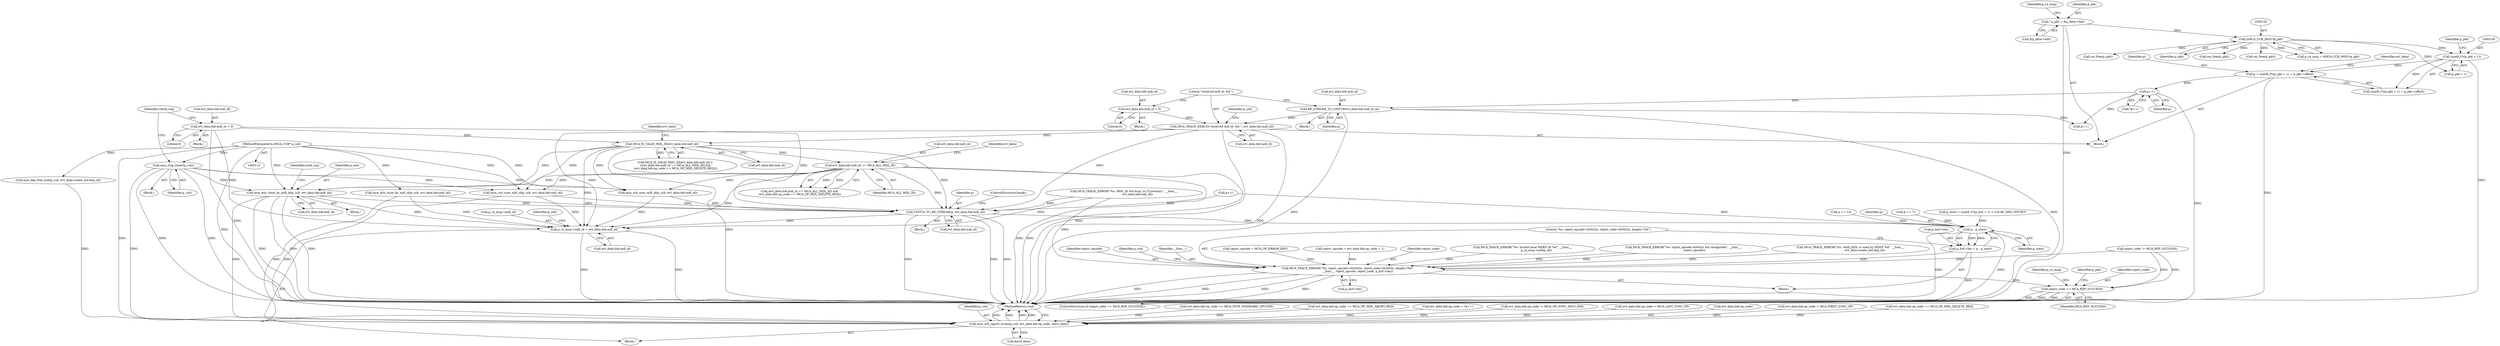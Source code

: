 digraph "0_Android_5216e6120160b28d76e9ee4dff9995e772647511@API" {
"1000574" [label="(Call,mca_dcb_close_by_mdl_id(p_ccb, evt_data.hdr.mdl_id))"];
"1000345" [label="(Call,mca_stop_timer(p_ccb))"];
"1000113" [label="(MethodParameterIn,tMCA_CCB* p_ccb)"];
"1000423" [label="(Call,MCA_IS_VALID_MDL_ID(evt_data.hdr.mdl_id))"];
"1000395" [label="(Call,evt_data.hdr.mdl_id = 0)"];
"1000209" [label="(Call,MCA_TRACE_DEBUG(\"received mdl id: %d \", evt_data.hdr.mdl_id))"];
"1000190" [label="(Call,BE_STREAM_TO_UINT16(evt_data.hdr.mdl_id, p))"];
"1000172" [label="(Call,p++)"];
"1000154" [label="(Call,p = (uint8_t*)(p_pkt + 1) + p_pkt->offset)"];
"1000157" [label="(Call,(uint8_t*)(p_pkt + 1))"];
"1000151" [label="(Call,(tMCA_CCB_MSG*)p_pkt)"];
"1000117" [label="(Call,* p_pkt = &p_data->hdr)"];
"1000202" [label="(Call,evt_data.hdr.mdl_id = 0)"];
"1000430" [label="(Call,evt_data.hdr.mdl_id == MCA_ALL_MDL_ID)"];
"1000648" [label="(Call,UINT16_TO_BE_STREAM(p, evt_data.hdr.mdl_id))"];
"1000690" [label="(Call,p - p_start)"];
"1000686" [label="(Call,p_buf->len = p - p_start)"];
"1000693" [label="(Call,MCA_TRACE_ERROR(\"%s: reject_opcode=0x%02x, reject_code=0x%02x, length=%d\",\n                      __func__, reject_opcode, reject_code, p_buf->len))"];
"1000711" [label="(Call,reject_code == MCA_RSP_SUCCESS)"];
"1000724" [label="(Call,p_rx_msg->mdl_id = evt_data.hdr.mdl_id)"];
"1000748" [label="(Call,mca_ccb_report_event(p_ccb, evt_data.hdr.op_code, &evt_data))"];
"1000219" [label="(Identifier,p_ccb)"];
"1000694" [label="(Literal,\"%s: reject_opcode=0x%02x, reject_code=0x%02x, length=%d\")"];
"1000129" [label="(Identifier,p_rx_msg)"];
"1000211" [label="(Call,evt_data.hdr.mdl_id)"];
"1000119" [label="(Call,&p_data->hdr)"];
"1000454" [label="(Block,)"];
"1000670" [label="(Call,p += 14)"];
"1000202" [label="(Call,evt_data.hdr.mdl_id = 0)"];
"1000436" [label="(Identifier,MCA_ALL_MDL_ID)"];
"1000208" [label="(Literal,0)"];
"1000422" [label="(Call,MCA_IS_VALID_MDL_ID(evt_data.hdr.mdl_id) ||\n ((evt_data.hdr.mdl_id == MCA_ALL_MDL_ID) &&\n (evt_data.hdr.op_code == MCA_OP_MDL_DELETE_REQ)))"];
"1000392" [label="(Call,reject_opcode = MCA_OP_ERROR_RSP)"];
"1000749" [label="(Identifier,p_ccb)"];
"1000556" [label="(Call,MCA_TRACE_ERROR(\"%s: MDL_ID %d busy, in CL(reconn)\", __func__,\n                              evt_data.hdr.mdl_id))"];
"1000431" [label="(Call,evt_data.hdr.mdl_id)"];
"1000210" [label="(Literal,\"received mdl id: %d \")"];
"1000514" [label="(Call,mca_dcb_close_by_mdl_id(p_ccb, evt_data.hdr.mdl_id))"];
"1000758" [label="(Call,osi_free(p_pkt))"];
"1000155" [label="(Identifier,p)"];
"1000346" [label="(Identifier,p_ccb)"];
"1000588" [label="(Call,reject_code != MCA_RSP_SUCCESS)"];
"1000174" [label="(Call,reject_opcode = evt_data.hdr.op_code + 1)"];
"1000582" [label="(Identifier,send_rsp)"];
"1000755" [label="(Call,&evt_data)"];
"1000575" [label="(Identifier,p_ccb)"];
"1000209" [label="(Call,MCA_TRACE_DEBUG(\"received mdl id: %d \", evt_data.hdr.mdl_id))"];
"1000697" [label="(Identifier,reject_code)"];
"1000493" [label="(Call,MCA_TRACE_ERROR(\"%s: Invalid local MDEP ID %d\", __func__,\n                              p_rx_msg->mdep_id))"];
"1000154" [label="(Call,p = (uint8_t*)(p_pkt + 1) + p_pkt->offset)"];
"1000151" [label="(Call,(tMCA_CCB_MSG*)p_pkt)"];
"1000306" [label="(Block,)"];
"1000633" [label="(Call,p++)"];
"1000675" [label="(Call,MCA_TRACE_ERROR(\"%s: reject_opcode 0x%02x not recognized\", __func__,\n                        reject_opcode))"];
"1000725" [label="(Call,p_rx_msg->mdl_id)"];
"1000118" [label="(Identifier,p_pkt)"];
"1000690" [label="(Call,p - p_start)"];
"1000149" [label="(Call,p_rx_msg = (tMCA_CCB_MSG*)p_pkt)"];
"1000534" [label="(Call,MCA_TRACE_ERROR(\"%s: MAX_MDL is used by MDEP %d\", __func__,\n                                evt_data.create_ind.dep_id))"];
"1000691" [label="(Identifier,p)"];
"1000661" [label="(Call,p += 7)"];
"1000760" [label="(MethodReturn,void)"];
"1000713" [label="(Identifier,MCA_RSP_SUCCESS)"];
"1000696" [label="(Identifier,reject_opcode)"];
"1000748" [label="(Call,mca_ccb_report_event(p_ccb, evt_data.hdr.op_code, &evt_data))"];
"1000345" [label="(Call,mca_stop_timer(p_ccb))"];
"1000172" [label="(Call,p++)"];
"1000401" [label="(Literal,0)"];
"1000115" [label="(Block,)"];
"1000173" [label="(Identifier,p)"];
"1000728" [label="(Call,evt_data.hdr.mdl_id)"];
"1000370" [label="(Call,evt_data.hdr.op_code >= MCA_NUM_STANDARD_OPCODE)"];
"1000703" [label="(Identifier,p_ccb)"];
"1000717" [label="(Identifier,p_rx_msg)"];
"1000714" [label="(Block,)"];
"1000649" [label="(Identifier,p)"];
"1000686" [label="(Call,p_buf->len = p - p_start)"];
"1000642" [label="(Block,)"];
"1000232" [label="(Call,evt_data.hdr.op_code == MCA_OP_MDL_ABORT_REQ)"];
"1000687" [label="(Call,p_buf->len)"];
"1000440" [label="(Identifier,evt_data)"];
"1000113" [label="(MethodParameterIn,tMCA_CCB* p_ccb)"];
"1000741" [label="(Call,osi_free(p_pkt))"];
"1000698" [label="(Call,p_buf->len)"];
"1000463" [label="(Call,p++)"];
"1000165" [label="(Call,evt_data.hdr.op_code = *p++)"];
"1000648" [label="(Call,UINT16_TO_BE_STREAM(p, evt_data.hdr.mdl_id))"];
"1000591" [label="(Call,evt_data.hdr.op_code != MCA_OP_SYNC_INFO_IND)"];
"1000692" [label="(Identifier,p_start)"];
"1000423" [label="(Call,MCA_IS_VALID_MDL_ID(evt_data.hdr.mdl_id))"];
"1000159" [label="(Call,p_pkt + 1)"];
"1000759" [label="(Identifier,p_pkt)"];
"1000156" [label="(Call,(uint8_t*)(p_pkt + 1) + p_pkt->offset)"];
"1000504" [label="(Call,mca_ccb_uses_mdl_id(p_ccb, evt_data.hdr.mdl_id))"];
"1000171" [label="(Call,*p++)"];
"1000576" [label="(Call,evt_data.hdr.mdl_id)"];
"1000189" [label="(Block,)"];
"1000710" [label="(ControlStructure,if (reject_code == MCA_RSP_SUCCESS))"];
"1000735" [label="(Identifier,p_ccb)"];
"1000525" [label="(Call,mca_dep_free_mdl(p_ccb, evt_data.create_ind.dep_id))"];
"1000117" [label="(Call,* p_pkt = &p_data->hdr)"];
"1000617" [label="(Call,p_start = (uint8_t*)(p_buf + 1) + L2CAP_MIN_OFFSET)"];
"1000384" [label="(Call,evt_data.hdr.op_code > MCA_LAST_SYNC_OP)"];
"1000168" [label="(Identifier,evt_data)"];
"1000750" [label="(Call,evt_data.hdr.op_code)"];
"1000430" [label="(Call,evt_data.hdr.mdl_id == MCA_ALL_MDL_ID)"];
"1000191" [label="(Call,evt_data.hdr.mdl_id)"];
"1000190" [label="(Call,BE_STREAM_TO_UINT16(evt_data.hdr.mdl_id, p))"];
"1000650" [label="(Call,evt_data.hdr.mdl_id)"];
"1000396" [label="(Call,evt_data.hdr.mdl_id)"];
"1000377" [label="(Call,evt_data.hdr.op_code < MCA_FIRST_SYNC_OP)"];
"1000153" [label="(Identifier,p_pkt)"];
"1000711" [label="(Call,reject_code == MCA_RSP_SUCCESS)"];
"1000424" [label="(Call,evt_data.hdr.mdl_id)"];
"1000685" [label="(Block,)"];
"1000724" [label="(Call,p_rx_msg->mdl_id = evt_data.hdr.mdl_id)"];
"1000693" [label="(Call,MCA_TRACE_ERROR(\"%s: reject_opcode=0x%02x, reject_code=0x%02x, length=%d\",\n                      __func__, reject_opcode, reject_code, p_buf->len))"];
"1000163" [label="(Identifier,p_pkt)"];
"1000349" [label="(Call,osi_free(p_pkt))"];
"1000695" [label="(Identifier,__func__)"];
"1000203" [label="(Call,evt_data.hdr.mdl_id)"];
"1000437" [label="(Call,evt_data.hdr.op_code == MCA_OP_MDL_DELETE_REQ)"];
"1000712" [label="(Identifier,reject_code)"];
"1000395" [label="(Call,evt_data.hdr.mdl_id = 0)"];
"1000157" [label="(Call,(uint8_t*)(p_pkt + 1))"];
"1000548" [label="(Call,mca_ccb_uses_mdl_id(p_ccb, evt_data.hdr.mdl_id))"];
"1000411" [label="(Identifier,check_req)"];
"1000574" [label="(Call,mca_dcb_close_by_mdl_id(p_ccb, evt_data.hdr.mdl_id))"];
"1000433" [label="(Identifier,evt_data)"];
"1000655" [label="(ControlStructure,break;)"];
"1000198" [label="(Block,)"];
"1000429" [label="(Call,(evt_data.hdr.mdl_id == MCA_ALL_MDL_ID) &&\n (evt_data.hdr.op_code == MCA_OP_MDL_DELETE_REQ))"];
"1000391" [label="(Block,)"];
"1000196" [label="(Identifier,p)"];
"1000574" -> "1000454"  [label="AST: "];
"1000574" -> "1000576"  [label="CFG: "];
"1000575" -> "1000574"  [label="AST: "];
"1000576" -> "1000574"  [label="AST: "];
"1000582" -> "1000574"  [label="CFG: "];
"1000574" -> "1000760"  [label="DDG: "];
"1000574" -> "1000760"  [label="DDG: "];
"1000574" -> "1000760"  [label="DDG: "];
"1000345" -> "1000574"  [label="DDG: "];
"1000113" -> "1000574"  [label="DDG: "];
"1000423" -> "1000574"  [label="DDG: "];
"1000430" -> "1000574"  [label="DDG: "];
"1000574" -> "1000648"  [label="DDG: "];
"1000574" -> "1000724"  [label="DDG: "];
"1000574" -> "1000748"  [label="DDG: "];
"1000345" -> "1000306"  [label="AST: "];
"1000345" -> "1000346"  [label="CFG: "];
"1000346" -> "1000345"  [label="AST: "];
"1000411" -> "1000345"  [label="CFG: "];
"1000345" -> "1000760"  [label="DDG: "];
"1000345" -> "1000760"  [label="DDG: "];
"1000113" -> "1000345"  [label="DDG: "];
"1000345" -> "1000504"  [label="DDG: "];
"1000345" -> "1000548"  [label="DDG: "];
"1000345" -> "1000748"  [label="DDG: "];
"1000113" -> "1000112"  [label="AST: "];
"1000113" -> "1000760"  [label="DDG: "];
"1000113" -> "1000504"  [label="DDG: "];
"1000113" -> "1000514"  [label="DDG: "];
"1000113" -> "1000525"  [label="DDG: "];
"1000113" -> "1000548"  [label="DDG: "];
"1000113" -> "1000748"  [label="DDG: "];
"1000423" -> "1000422"  [label="AST: "];
"1000423" -> "1000424"  [label="CFG: "];
"1000424" -> "1000423"  [label="AST: "];
"1000433" -> "1000423"  [label="CFG: "];
"1000422" -> "1000423"  [label="CFG: "];
"1000423" -> "1000760"  [label="DDG: "];
"1000423" -> "1000422"  [label="DDG: "];
"1000395" -> "1000423"  [label="DDG: "];
"1000209" -> "1000423"  [label="DDG: "];
"1000423" -> "1000430"  [label="DDG: "];
"1000423" -> "1000504"  [label="DDG: "];
"1000423" -> "1000548"  [label="DDG: "];
"1000423" -> "1000648"  [label="DDG: "];
"1000423" -> "1000724"  [label="DDG: "];
"1000395" -> "1000391"  [label="AST: "];
"1000395" -> "1000401"  [label="CFG: "];
"1000396" -> "1000395"  [label="AST: "];
"1000401" -> "1000395"  [label="AST: "];
"1000411" -> "1000395"  [label="CFG: "];
"1000395" -> "1000760"  [label="DDG: "];
"1000395" -> "1000648"  [label="DDG: "];
"1000395" -> "1000724"  [label="DDG: "];
"1000209" -> "1000115"  [label="AST: "];
"1000209" -> "1000211"  [label="CFG: "];
"1000210" -> "1000209"  [label="AST: "];
"1000211" -> "1000209"  [label="AST: "];
"1000219" -> "1000209"  [label="CFG: "];
"1000209" -> "1000760"  [label="DDG: "];
"1000209" -> "1000760"  [label="DDG: "];
"1000190" -> "1000209"  [label="DDG: "];
"1000202" -> "1000209"  [label="DDG: "];
"1000209" -> "1000648"  [label="DDG: "];
"1000209" -> "1000724"  [label="DDG: "];
"1000190" -> "1000189"  [label="AST: "];
"1000190" -> "1000196"  [label="CFG: "];
"1000191" -> "1000190"  [label="AST: "];
"1000196" -> "1000190"  [label="AST: "];
"1000210" -> "1000190"  [label="CFG: "];
"1000190" -> "1000760"  [label="DDG: "];
"1000190" -> "1000760"  [label="DDG: "];
"1000172" -> "1000190"  [label="DDG: "];
"1000190" -> "1000463"  [label="DDG: "];
"1000172" -> "1000171"  [label="AST: "];
"1000172" -> "1000173"  [label="CFG: "];
"1000173" -> "1000172"  [label="AST: "];
"1000171" -> "1000172"  [label="CFG: "];
"1000172" -> "1000760"  [label="DDG: "];
"1000154" -> "1000172"  [label="DDG: "];
"1000172" -> "1000463"  [label="DDG: "];
"1000154" -> "1000115"  [label="AST: "];
"1000154" -> "1000156"  [label="CFG: "];
"1000155" -> "1000154"  [label="AST: "];
"1000156" -> "1000154"  [label="AST: "];
"1000168" -> "1000154"  [label="CFG: "];
"1000154" -> "1000760"  [label="DDG: "];
"1000157" -> "1000154"  [label="DDG: "];
"1000157" -> "1000156"  [label="AST: "];
"1000157" -> "1000159"  [label="CFG: "];
"1000158" -> "1000157"  [label="AST: "];
"1000159" -> "1000157"  [label="AST: "];
"1000163" -> "1000157"  [label="CFG: "];
"1000157" -> "1000760"  [label="DDG: "];
"1000157" -> "1000156"  [label="DDG: "];
"1000151" -> "1000157"  [label="DDG: "];
"1000151" -> "1000149"  [label="AST: "];
"1000151" -> "1000153"  [label="CFG: "];
"1000152" -> "1000151"  [label="AST: "];
"1000153" -> "1000151"  [label="AST: "];
"1000149" -> "1000151"  [label="CFG: "];
"1000151" -> "1000149"  [label="DDG: "];
"1000117" -> "1000151"  [label="DDG: "];
"1000151" -> "1000159"  [label="DDG: "];
"1000151" -> "1000349"  [label="DDG: "];
"1000151" -> "1000741"  [label="DDG: "];
"1000151" -> "1000758"  [label="DDG: "];
"1000117" -> "1000115"  [label="AST: "];
"1000117" -> "1000119"  [label="CFG: "];
"1000118" -> "1000117"  [label="AST: "];
"1000119" -> "1000117"  [label="AST: "];
"1000129" -> "1000117"  [label="CFG: "];
"1000117" -> "1000760"  [label="DDG: "];
"1000202" -> "1000198"  [label="AST: "];
"1000202" -> "1000208"  [label="CFG: "];
"1000203" -> "1000202"  [label="AST: "];
"1000208" -> "1000202"  [label="AST: "];
"1000210" -> "1000202"  [label="CFG: "];
"1000430" -> "1000429"  [label="AST: "];
"1000430" -> "1000436"  [label="CFG: "];
"1000431" -> "1000430"  [label="AST: "];
"1000436" -> "1000430"  [label="AST: "];
"1000440" -> "1000430"  [label="CFG: "];
"1000429" -> "1000430"  [label="CFG: "];
"1000430" -> "1000760"  [label="DDG: "];
"1000430" -> "1000760"  [label="DDG: "];
"1000430" -> "1000429"  [label="DDG: "];
"1000430" -> "1000429"  [label="DDG: "];
"1000430" -> "1000504"  [label="DDG: "];
"1000430" -> "1000548"  [label="DDG: "];
"1000430" -> "1000648"  [label="DDG: "];
"1000430" -> "1000724"  [label="DDG: "];
"1000648" -> "1000642"  [label="AST: "];
"1000648" -> "1000650"  [label="CFG: "];
"1000649" -> "1000648"  [label="AST: "];
"1000650" -> "1000648"  [label="AST: "];
"1000655" -> "1000648"  [label="CFG: "];
"1000648" -> "1000760"  [label="DDG: "];
"1000648" -> "1000760"  [label="DDG: "];
"1000648" -> "1000760"  [label="DDG: "];
"1000633" -> "1000648"  [label="DDG: "];
"1000504" -> "1000648"  [label="DDG: "];
"1000514" -> "1000648"  [label="DDG: "];
"1000548" -> "1000648"  [label="DDG: "];
"1000556" -> "1000648"  [label="DDG: "];
"1000648" -> "1000690"  [label="DDG: "];
"1000648" -> "1000724"  [label="DDG: "];
"1000690" -> "1000686"  [label="AST: "];
"1000690" -> "1000692"  [label="CFG: "];
"1000691" -> "1000690"  [label="AST: "];
"1000692" -> "1000690"  [label="AST: "];
"1000686" -> "1000690"  [label="CFG: "];
"1000690" -> "1000760"  [label="DDG: "];
"1000690" -> "1000760"  [label="DDG: "];
"1000690" -> "1000686"  [label="DDG: "];
"1000690" -> "1000686"  [label="DDG: "];
"1000661" -> "1000690"  [label="DDG: "];
"1000670" -> "1000690"  [label="DDG: "];
"1000633" -> "1000690"  [label="DDG: "];
"1000617" -> "1000690"  [label="DDG: "];
"1000686" -> "1000685"  [label="AST: "];
"1000687" -> "1000686"  [label="AST: "];
"1000694" -> "1000686"  [label="CFG: "];
"1000686" -> "1000760"  [label="DDG: "];
"1000686" -> "1000693"  [label="DDG: "];
"1000693" -> "1000685"  [label="AST: "];
"1000693" -> "1000698"  [label="CFG: "];
"1000694" -> "1000693"  [label="AST: "];
"1000695" -> "1000693"  [label="AST: "];
"1000696" -> "1000693"  [label="AST: "];
"1000697" -> "1000693"  [label="AST: "];
"1000698" -> "1000693"  [label="AST: "];
"1000703" -> "1000693"  [label="CFG: "];
"1000693" -> "1000760"  [label="DDG: "];
"1000693" -> "1000760"  [label="DDG: "];
"1000693" -> "1000760"  [label="DDG: "];
"1000693" -> "1000760"  [label="DDG: "];
"1000675" -> "1000693"  [label="DDG: "];
"1000675" -> "1000693"  [label="DDG: "];
"1000534" -> "1000693"  [label="DDG: "];
"1000493" -> "1000693"  [label="DDG: "];
"1000556" -> "1000693"  [label="DDG: "];
"1000392" -> "1000693"  [label="DDG: "];
"1000174" -> "1000693"  [label="DDG: "];
"1000588" -> "1000693"  [label="DDG: "];
"1000693" -> "1000711"  [label="DDG: "];
"1000711" -> "1000710"  [label="AST: "];
"1000711" -> "1000713"  [label="CFG: "];
"1000712" -> "1000711"  [label="AST: "];
"1000713" -> "1000711"  [label="AST: "];
"1000717" -> "1000711"  [label="CFG: "];
"1000759" -> "1000711"  [label="CFG: "];
"1000711" -> "1000760"  [label="DDG: "];
"1000711" -> "1000760"  [label="DDG: "];
"1000711" -> "1000760"  [label="DDG: "];
"1000588" -> "1000711"  [label="DDG: "];
"1000588" -> "1000711"  [label="DDG: "];
"1000724" -> "1000714"  [label="AST: "];
"1000724" -> "1000728"  [label="CFG: "];
"1000725" -> "1000724"  [label="AST: "];
"1000728" -> "1000724"  [label="AST: "];
"1000735" -> "1000724"  [label="CFG: "];
"1000724" -> "1000760"  [label="DDG: "];
"1000724" -> "1000760"  [label="DDG: "];
"1000504" -> "1000724"  [label="DDG: "];
"1000514" -> "1000724"  [label="DDG: "];
"1000548" -> "1000724"  [label="DDG: "];
"1000556" -> "1000724"  [label="DDG: "];
"1000748" -> "1000714"  [label="AST: "];
"1000748" -> "1000755"  [label="CFG: "];
"1000749" -> "1000748"  [label="AST: "];
"1000750" -> "1000748"  [label="AST: "];
"1000755" -> "1000748"  [label="AST: "];
"1000760" -> "1000748"  [label="CFG: "];
"1000748" -> "1000760"  [label="DDG: "];
"1000748" -> "1000760"  [label="DDG: "];
"1000748" -> "1000760"  [label="DDG: "];
"1000748" -> "1000760"  [label="DDG: "];
"1000514" -> "1000748"  [label="DDG: "];
"1000525" -> "1000748"  [label="DDG: "];
"1000548" -> "1000748"  [label="DDG: "];
"1000232" -> "1000748"  [label="DDG: "];
"1000437" -> "1000748"  [label="DDG: "];
"1000591" -> "1000748"  [label="DDG: "];
"1000377" -> "1000748"  [label="DDG: "];
"1000384" -> "1000748"  [label="DDG: "];
"1000370" -> "1000748"  [label="DDG: "];
"1000165" -> "1000748"  [label="DDG: "];
}
